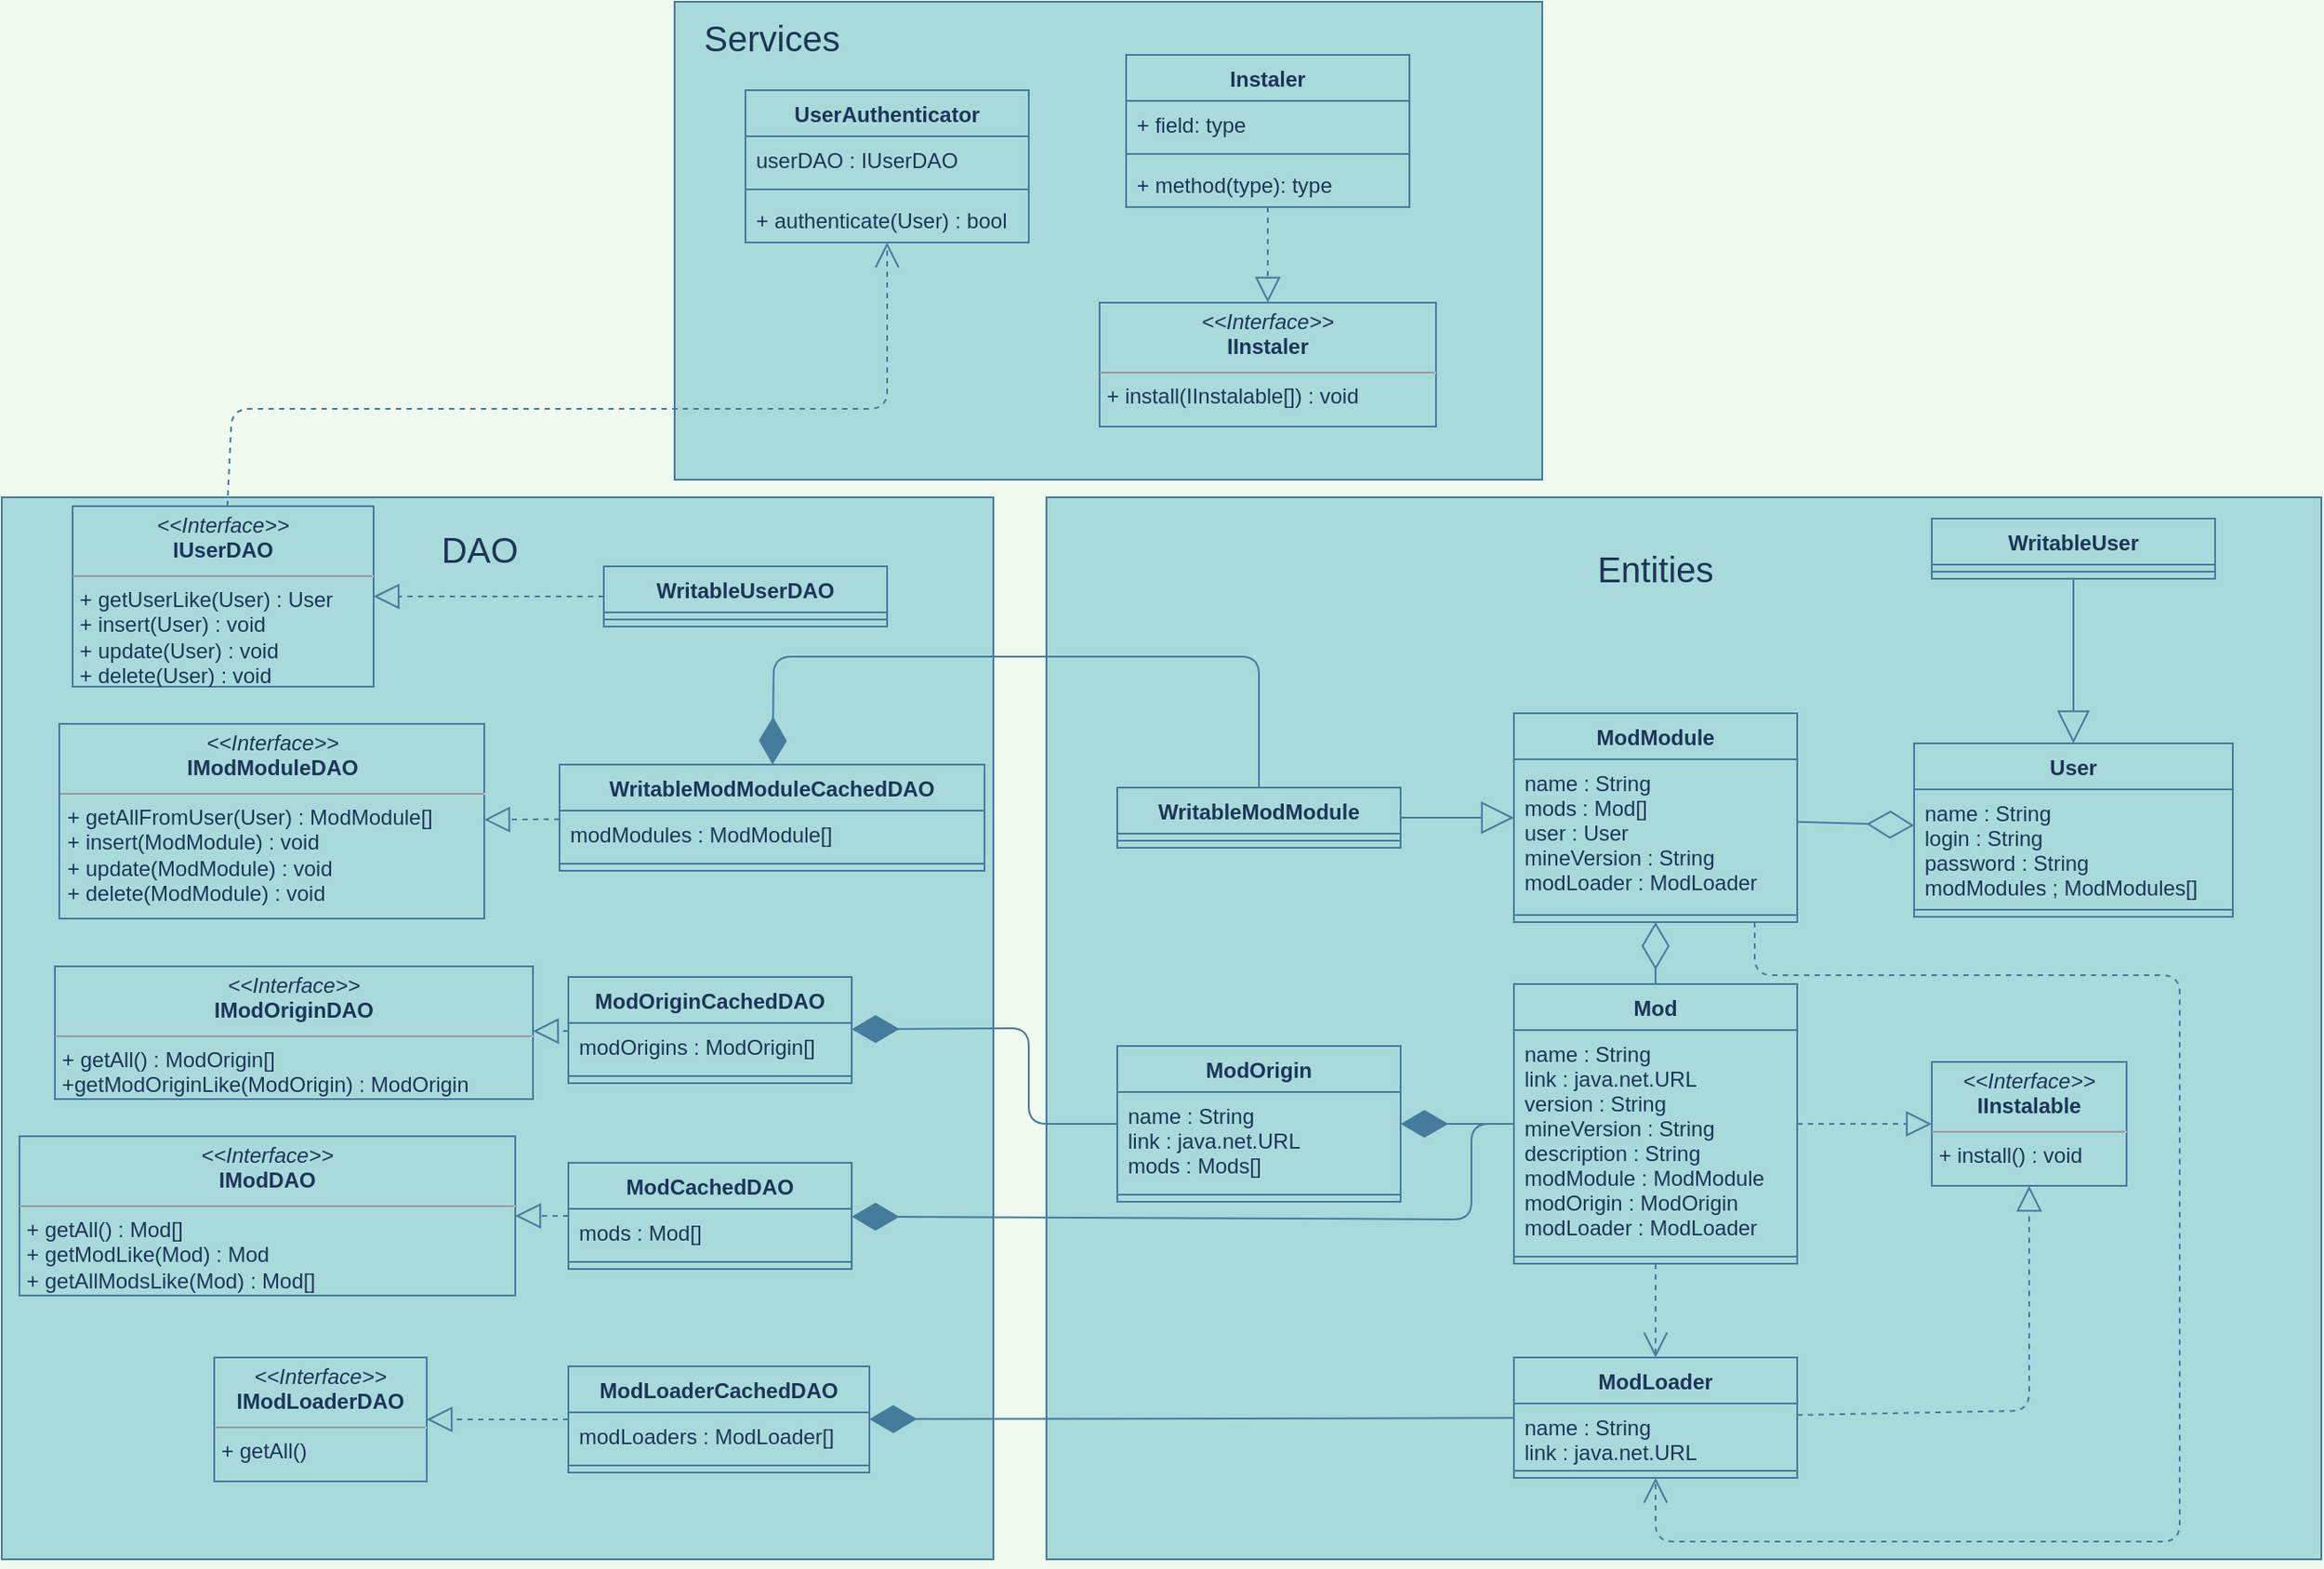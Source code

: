 <mxfile version="14.6.13" type="device"><diagram id="C5RBs43oDa-KdzZeNtuy" name="Page-1"><mxGraphModel dx="1220" dy="697" grid="1" gridSize="10" guides="1" tooltips="1" connect="1" arrows="1" fold="1" page="1" pageScale="1" pageWidth="1169" pageHeight="1654" background="#F1FAEE" math="0" shadow="0"><root><mxCell id="WIyWlLk6GJQsqaUBKTNV-0"/><mxCell id="WIyWlLk6GJQsqaUBKTNV-1" parent="WIyWlLk6GJQsqaUBKTNV-0"/><mxCell id="xDDm10RkWFlWATZiak6k-32" value="" style="rounded=0;whiteSpace=wrap;html=1;sketch=0;fontSize=20;fontColor=#1D3557;strokeColor=#457B9D;fillColor=#A8DADC;" parent="WIyWlLk6GJQsqaUBKTNV-1" vertex="1"><mxGeometry x="30" y="290" width="560" height="600" as="geometry"/></mxCell><mxCell id="xDDm10RkWFlWATZiak6k-29" value="" style="rounded=0;whiteSpace=wrap;html=1;sketch=0;fontColor=#1D3557;strokeColor=#457B9D;fillColor=#A8DADC;" parent="WIyWlLk6GJQsqaUBKTNV-1" vertex="1"><mxGeometry x="620" y="290" width="720" height="600" as="geometry"/></mxCell><mxCell id="xDDm10RkWFlWATZiak6k-27" value="" style="rounded=0;whiteSpace=wrap;html=1;sketch=0;fontColor=#1D3557;strokeColor=#457B9D;fillColor=#A8DADC;" parent="WIyWlLk6GJQsqaUBKTNV-1" vertex="1"><mxGeometry x="410" y="10" width="490" height="270" as="geometry"/></mxCell><mxCell id="Msy2JWlyMKsxeZaqXj0N-0" value="User" style="swimlane;fontStyle=1;align=center;verticalAlign=top;childLayout=stackLayout;horizontal=1;startSize=26;horizontalStack=0;resizeParent=1;resizeParentMax=0;resizeLast=0;collapsible=1;marginBottom=0;fillColor=#A8DADC;strokeColor=#457B9D;fontColor=#1D3557;" parent="WIyWlLk6GJQsqaUBKTNV-1" vertex="1"><mxGeometry x="1110" y="429" width="180" height="98" as="geometry"><mxRectangle x="374" y="390" width="80" height="26" as="alternateBounds"/></mxGeometry></mxCell><mxCell id="Msy2JWlyMKsxeZaqXj0N-1" value="name : String&#10;login : String&#10;password : String&#10;modModules ; ModModules[]" style="text;strokeColor=none;fillColor=none;align=left;verticalAlign=top;spacingLeft=4;spacingRight=4;overflow=hidden;rotatable=0;points=[[0,0.5],[1,0.5]];portConstraint=eastwest;fontColor=#1D3557;" parent="Msy2JWlyMKsxeZaqXj0N-0" vertex="1"><mxGeometry y="26" width="180" height="64" as="geometry"/></mxCell><mxCell id="Msy2JWlyMKsxeZaqXj0N-2" value="" style="line;strokeWidth=1;fillColor=none;align=left;verticalAlign=middle;spacingTop=-1;spacingLeft=3;spacingRight=3;rotatable=0;labelPosition=right;points=[];portConstraint=eastwest;strokeColor=#457B9D;fontColor=#1D3557;labelBackgroundColor=#F1FAEE;" parent="Msy2JWlyMKsxeZaqXj0N-0" vertex="1"><mxGeometry y="90" width="180" height="8" as="geometry"/></mxCell><mxCell id="Msy2JWlyMKsxeZaqXj0N-4" value="Mod" style="swimlane;fontStyle=1;align=center;verticalAlign=top;childLayout=stackLayout;horizontal=1;startSize=26;horizontalStack=0;resizeParent=1;resizeParentMax=0;resizeLast=0;collapsible=1;marginBottom=0;fillColor=#A8DADC;strokeColor=#457B9D;fontColor=#1D3557;" parent="WIyWlLk6GJQsqaUBKTNV-1" vertex="1"><mxGeometry x="884" y="565" width="160" height="158" as="geometry"/></mxCell><mxCell id="Msy2JWlyMKsxeZaqXj0N-5" value="name : String&#10;link : java.net.URL&#10;version : String&#10;mineVersion : String&#10;description : String&#10;modModule : ModModule&#10;modOrigin : ModOrigin&#10;modLoader : ModLoader" style="text;strokeColor=none;fillColor=none;align=left;verticalAlign=top;spacingLeft=4;spacingRight=4;overflow=hidden;rotatable=0;points=[[0,0.5],[1,0.5]];portConstraint=eastwest;fontColor=#1D3557;" parent="Msy2JWlyMKsxeZaqXj0N-4" vertex="1"><mxGeometry y="26" width="160" height="124" as="geometry"/></mxCell><mxCell id="Msy2JWlyMKsxeZaqXj0N-6" value="" style="line;strokeWidth=1;fillColor=none;align=left;verticalAlign=middle;spacingTop=-1;spacingLeft=3;spacingRight=3;rotatable=0;labelPosition=right;points=[];portConstraint=eastwest;strokeColor=#457B9D;fontColor=#1D3557;labelBackgroundColor=#F1FAEE;" parent="Msy2JWlyMKsxeZaqXj0N-4" vertex="1"><mxGeometry y="150" width="160" height="8" as="geometry"/></mxCell><mxCell id="Msy2JWlyMKsxeZaqXj0N-8" value="ModModule" style="swimlane;fontStyle=1;align=center;verticalAlign=top;childLayout=stackLayout;horizontal=1;startSize=26;horizontalStack=0;resizeParent=1;resizeParentMax=0;resizeLast=0;collapsible=1;marginBottom=0;fillColor=#A8DADC;strokeColor=#457B9D;fontColor=#1D3557;" parent="WIyWlLk6GJQsqaUBKTNV-1" vertex="1"><mxGeometry x="884" y="412" width="160" height="118" as="geometry"/></mxCell><mxCell id="Msy2JWlyMKsxeZaqXj0N-9" value="name : String&#10;mods : Mod[]&#10;user : User&#10;mineVersion : String&#10;modLoader : ModLoader" style="text;strokeColor=none;fillColor=none;align=left;verticalAlign=top;spacingLeft=4;spacingRight=4;overflow=hidden;rotatable=0;points=[[0,0.5],[1,0.5]];portConstraint=eastwest;fontColor=#1D3557;" parent="Msy2JWlyMKsxeZaqXj0N-8" vertex="1"><mxGeometry y="26" width="160" height="84" as="geometry"/></mxCell><mxCell id="Msy2JWlyMKsxeZaqXj0N-10" value="" style="line;strokeWidth=1;fillColor=none;align=left;verticalAlign=middle;spacingTop=-1;spacingLeft=3;spacingRight=3;rotatable=0;labelPosition=right;points=[];portConstraint=eastwest;strokeColor=#457B9D;fontColor=#1D3557;labelBackgroundColor=#F1FAEE;" parent="Msy2JWlyMKsxeZaqXj0N-8" vertex="1"><mxGeometry y="110" width="160" height="8" as="geometry"/></mxCell><mxCell id="Msy2JWlyMKsxeZaqXj0N-16" value="" style="endArrow=diamondThin;endFill=0;endSize=24;html=1;strokeColor=#457B9D;fontColor=#1D3557;labelBackgroundColor=#F1FAEE;" parent="WIyWlLk6GJQsqaUBKTNV-1" source="Msy2JWlyMKsxeZaqXj0N-4" target="Msy2JWlyMKsxeZaqXj0N-8" edge="1"><mxGeometry width="160" relative="1" as="geometry"><mxPoint x="950" y="635" as="sourcePoint"/><mxPoint x="1110" y="635" as="targetPoint"/></mxGeometry></mxCell><mxCell id="Msy2JWlyMKsxeZaqXj0N-17" value="WritableUserDAO" style="swimlane;fontStyle=1;align=center;verticalAlign=top;childLayout=stackLayout;horizontal=1;startSize=26;horizontalStack=0;resizeParent=1;resizeParentMax=0;resizeLast=0;collapsible=1;marginBottom=0;fillColor=#A8DADC;strokeColor=#457B9D;fontColor=#1D3557;" parent="WIyWlLk6GJQsqaUBKTNV-1" vertex="1"><mxGeometry x="370" y="329" width="160" height="34" as="geometry"/></mxCell><mxCell id="Msy2JWlyMKsxeZaqXj0N-19" value="" style="line;strokeWidth=1;fillColor=none;align=left;verticalAlign=middle;spacingTop=-1;spacingLeft=3;spacingRight=3;rotatable=0;labelPosition=right;points=[];portConstraint=eastwest;strokeColor=#457B9D;fontColor=#1D3557;labelBackgroundColor=#F1FAEE;" parent="Msy2JWlyMKsxeZaqXj0N-17" vertex="1"><mxGeometry y="26" width="160" height="8" as="geometry"/></mxCell><mxCell id="Msy2JWlyMKsxeZaqXj0N-21" value="ModCachedDAO" style="swimlane;fontStyle=1;align=center;verticalAlign=top;childLayout=stackLayout;horizontal=1;startSize=26;horizontalStack=0;resizeParent=1;resizeParentMax=0;resizeLast=0;collapsible=1;marginBottom=0;fillColor=#A8DADC;strokeColor=#457B9D;fontColor=#1D3557;" parent="WIyWlLk6GJQsqaUBKTNV-1" vertex="1"><mxGeometry x="350" y="666" width="160" height="60" as="geometry"/></mxCell><mxCell id="Msy2JWlyMKsxeZaqXj0N-22" value="mods : Mod[]" style="text;strokeColor=none;fillColor=none;align=left;verticalAlign=top;spacingLeft=4;spacingRight=4;overflow=hidden;rotatable=0;points=[[0,0.5],[1,0.5]];portConstraint=eastwest;fontColor=#1D3557;" parent="Msy2JWlyMKsxeZaqXj0N-21" vertex="1"><mxGeometry y="26" width="160" height="26" as="geometry"/></mxCell><mxCell id="Msy2JWlyMKsxeZaqXj0N-23" value="" style="line;strokeWidth=1;fillColor=none;align=left;verticalAlign=middle;spacingTop=-1;spacingLeft=3;spacingRight=3;rotatable=0;labelPosition=right;points=[];portConstraint=eastwest;strokeColor=#457B9D;fontColor=#1D3557;labelBackgroundColor=#F1FAEE;" parent="Msy2JWlyMKsxeZaqXj0N-21" vertex="1"><mxGeometry y="52" width="160" height="8" as="geometry"/></mxCell><mxCell id="Msy2JWlyMKsxeZaqXj0N-25" value="ModOriginCachedDAO" style="swimlane;fontStyle=1;align=center;verticalAlign=top;childLayout=stackLayout;horizontal=1;startSize=26;horizontalStack=0;resizeParent=1;resizeParentMax=0;resizeLast=0;collapsible=1;marginBottom=0;fillColor=#A8DADC;strokeColor=#457B9D;fontColor=#1D3557;" parent="WIyWlLk6GJQsqaUBKTNV-1" vertex="1"><mxGeometry x="350" y="561" width="160" height="60" as="geometry"/></mxCell><mxCell id="Msy2JWlyMKsxeZaqXj0N-26" value="modOrigins : ModOrigin[]" style="text;strokeColor=none;fillColor=none;align=left;verticalAlign=top;spacingLeft=4;spacingRight=4;overflow=hidden;rotatable=0;points=[[0,0.5],[1,0.5]];portConstraint=eastwest;fontColor=#1D3557;" parent="Msy2JWlyMKsxeZaqXj0N-25" vertex="1"><mxGeometry y="26" width="160" height="26" as="geometry"/></mxCell><mxCell id="Msy2JWlyMKsxeZaqXj0N-27" value="" style="line;strokeWidth=1;fillColor=none;align=left;verticalAlign=middle;spacingTop=-1;spacingLeft=3;spacingRight=3;rotatable=0;labelPosition=right;points=[];portConstraint=eastwest;strokeColor=#457B9D;fontColor=#1D3557;labelBackgroundColor=#F1FAEE;" parent="Msy2JWlyMKsxeZaqXj0N-25" vertex="1"><mxGeometry y="52" width="160" height="8" as="geometry"/></mxCell><mxCell id="Msy2JWlyMKsxeZaqXj0N-29" value="WritableModModuleCachedDAO" style="swimlane;fontStyle=1;align=center;verticalAlign=top;childLayout=stackLayout;horizontal=1;startSize=26;horizontalStack=0;resizeParent=1;resizeParentMax=0;resizeLast=0;collapsible=1;marginBottom=0;fillColor=#A8DADC;strokeColor=#457B9D;fontColor=#1D3557;" parent="WIyWlLk6GJQsqaUBKTNV-1" vertex="1"><mxGeometry x="345" y="441" width="240" height="60" as="geometry"/></mxCell><mxCell id="Msy2JWlyMKsxeZaqXj0N-30" value="modModules : ModModule[]" style="text;strokeColor=none;fillColor=none;align=left;verticalAlign=top;spacingLeft=4;spacingRight=4;overflow=hidden;rotatable=0;points=[[0,0.5],[1,0.5]];portConstraint=eastwest;fontColor=#1D3557;" parent="Msy2JWlyMKsxeZaqXj0N-29" vertex="1"><mxGeometry y="26" width="240" height="26" as="geometry"/></mxCell><mxCell id="Msy2JWlyMKsxeZaqXj0N-31" value="" style="line;strokeWidth=1;fillColor=none;align=left;verticalAlign=middle;spacingTop=-1;spacingLeft=3;spacingRight=3;rotatable=0;labelPosition=right;points=[];portConstraint=eastwest;strokeColor=#457B9D;fontColor=#1D3557;labelBackgroundColor=#F1FAEE;" parent="Msy2JWlyMKsxeZaqXj0N-29" vertex="1"><mxGeometry y="52" width="240" height="8" as="geometry"/></mxCell><mxCell id="Msy2JWlyMKsxeZaqXj0N-63" value="&lt;p style=&quot;margin: 0px ; margin-top: 4px ; text-align: center&quot;&gt;&lt;i&gt;&amp;lt;&amp;lt;Interface&amp;gt;&amp;gt;&lt;/i&gt;&lt;br&gt;&lt;b&gt;IModDAO&lt;/b&gt;&lt;/p&gt;&lt;hr size=&quot;1&quot;&gt;&lt;p style=&quot;margin: 0px ; margin-left: 4px&quot;&gt;&lt;/p&gt;&lt;p style=&quot;margin: 0px ; margin-left: 4px&quot;&gt;+ getAll() : Mod[]&lt;/p&gt;&lt;p style=&quot;margin: 0px ; margin-left: 4px&quot;&gt;+ getModLike(Mod) : Mod&lt;/p&gt;&lt;p style=&quot;margin: 0px ; margin-left: 4px&quot;&gt;+ getAllModsLike(Mod) : Mod[]&lt;/p&gt;" style="verticalAlign=top;align=left;overflow=fill;fontSize=12;fontFamily=Helvetica;html=1;fillColor=#A8DADC;strokeColor=#457B9D;fontColor=#1D3557;" parent="WIyWlLk6GJQsqaUBKTNV-1" vertex="1"><mxGeometry x="40" y="651" width="280" height="90" as="geometry"/></mxCell><mxCell id="Msy2JWlyMKsxeZaqXj0N-65" value="&lt;p style=&quot;margin: 0px ; margin-top: 4px ; text-align: center&quot;&gt;&lt;i&gt;&amp;lt;&amp;lt;Interface&amp;gt;&amp;gt;&lt;/i&gt;&lt;br&gt;&lt;b&gt;IModOriginDAO&lt;/b&gt;&lt;/p&gt;&lt;hr size=&quot;1&quot;&gt;&lt;p style=&quot;margin: 0px ; margin-left: 4px&quot;&gt;+ getAll() : ModOrigin[]&lt;/p&gt;&lt;p style=&quot;margin: 0px ; margin-left: 4px&quot;&gt;+getModOriginLike(ModOrigin) : ModOrigin&lt;/p&gt;" style="verticalAlign=top;align=left;overflow=fill;fontSize=12;fontFamily=Helvetica;html=1;fillColor=#A8DADC;strokeColor=#457B9D;fontColor=#1D3557;" parent="WIyWlLk6GJQsqaUBKTNV-1" vertex="1"><mxGeometry x="60" y="555" width="270" height="75" as="geometry"/></mxCell><mxCell id="Msy2JWlyMKsxeZaqXj0N-66" value="&lt;p style=&quot;margin: 0px ; margin-top: 4px ; text-align: center&quot;&gt;&lt;i&gt;&amp;lt;&amp;lt;Interface&amp;gt;&amp;gt;&lt;/i&gt;&lt;br&gt;&lt;b&gt;IUserDAO&lt;/b&gt;&lt;/p&gt;&lt;hr size=&quot;1&quot;&gt;&lt;p style=&quot;margin: 0px ; margin-left: 4px&quot;&gt;&lt;span&gt;+ getUserLike(User) : User&lt;/span&gt;&lt;br&gt;&lt;/p&gt;&lt;p style=&quot;margin: 0px ; margin-left: 4px&quot;&gt;+ insert(User) : void&lt;span&gt;&lt;br&gt;&lt;/span&gt;&lt;/p&gt;&lt;p style=&quot;margin: 0px ; margin-left: 4px&quot;&gt;+ update(User) : void&lt;/p&gt;&lt;p style=&quot;margin: 0px ; margin-left: 4px&quot;&gt;+ delete(User) : void&lt;/p&gt;" style="verticalAlign=top;align=left;overflow=fill;fontSize=12;fontFamily=Helvetica;html=1;fillColor=#A8DADC;strokeColor=#457B9D;fontColor=#1D3557;" parent="WIyWlLk6GJQsqaUBKTNV-1" vertex="1"><mxGeometry x="70" y="295" width="170" height="102" as="geometry"/></mxCell><mxCell id="Msy2JWlyMKsxeZaqXj0N-80" value="&lt;p style=&quot;margin: 0px ; margin-top: 4px ; text-align: center&quot;&gt;&lt;i&gt;&amp;lt;&amp;lt;Interface&amp;gt;&amp;gt;&lt;/i&gt;&lt;br&gt;&lt;b&gt;IModModuleDAO&lt;/b&gt;&lt;/p&gt;&lt;hr size=&quot;1&quot;&gt;&lt;p style=&quot;margin: 0px ; margin-left: 4px&quot;&gt;&lt;span&gt;+ getAllFromUser(User) : ModModule[]&lt;/span&gt;&lt;/p&gt;&lt;p style=&quot;margin: 0px ; margin-left: 4px&quot;&gt;&lt;span&gt;+ insert(ModModule) : void&lt;/span&gt;&lt;br&gt;&lt;/p&gt;&lt;p style=&quot;margin: 0px ; margin-left: 4px&quot;&gt;+ update(ModModule) : void&lt;/p&gt;&lt;p style=&quot;margin: 0px ; margin-left: 4px&quot;&gt;+ delete(ModModule) : void&lt;/p&gt;" style="verticalAlign=top;align=left;overflow=fill;fontSize=12;fontFamily=Helvetica;html=1;fillColor=#A8DADC;strokeColor=#457B9D;fontColor=#1D3557;" parent="WIyWlLk6GJQsqaUBKTNV-1" vertex="1"><mxGeometry x="62.5" y="418" width="240" height="110" as="geometry"/></mxCell><mxCell id="Msy2JWlyMKsxeZaqXj0N-82" value="ModLoader" style="swimlane;fontStyle=1;align=center;verticalAlign=top;childLayout=stackLayout;horizontal=1;startSize=26;horizontalStack=0;resizeParent=1;resizeParentMax=0;resizeLast=0;collapsible=1;marginBottom=0;fillColor=#A8DADC;strokeColor=#457B9D;fontColor=#1D3557;" parent="WIyWlLk6GJQsqaUBKTNV-1" vertex="1"><mxGeometry x="884" y="776" width="160" height="68" as="geometry"/></mxCell><mxCell id="Msy2JWlyMKsxeZaqXj0N-83" value="name : String&#10;link : java.net.URL" style="text;strokeColor=none;fillColor=none;align=left;verticalAlign=top;spacingLeft=4;spacingRight=4;overflow=hidden;rotatable=0;points=[[0,0.5],[1,0.5]];portConstraint=eastwest;fontColor=#1D3557;" parent="Msy2JWlyMKsxeZaqXj0N-82" vertex="1"><mxGeometry y="26" width="160" height="34" as="geometry"/></mxCell><mxCell id="Msy2JWlyMKsxeZaqXj0N-84" value="" style="line;strokeWidth=1;fillColor=none;align=left;verticalAlign=middle;spacingTop=-1;spacingLeft=3;spacingRight=3;rotatable=0;labelPosition=right;points=[];portConstraint=eastwest;strokeColor=#457B9D;fontColor=#1D3557;labelBackgroundColor=#F1FAEE;" parent="Msy2JWlyMKsxeZaqXj0N-82" vertex="1"><mxGeometry y="60" width="160" height="8" as="geometry"/></mxCell><mxCell id="IGjnAmBnVTjMdXnASX4g-4" value="" style="endArrow=block;dashed=1;endFill=0;endSize=12;html=1;fontColor=#1D3557;strokeColor=#457B9D;fillColor=#A8DADC;labelBackgroundColor=#F1FAEE;" parent="WIyWlLk6GJQsqaUBKTNV-1" source="Msy2JWlyMKsxeZaqXj0N-4" target="IGjnAmBnVTjMdXnASX4g-12" edge="1"><mxGeometry width="160" relative="1" as="geometry"><mxPoint x="1100" y="634.407" as="sourcePoint"/><mxPoint x="1100" y="563" as="targetPoint"/><Array as="points"/></mxGeometry></mxCell><mxCell id="IGjnAmBnVTjMdXnASX4g-5" value="" style="endArrow=block;dashed=1;endFill=0;endSize=12;html=1;fontColor=#1D3557;strokeColor=#457B9D;fillColor=#A8DADC;labelBackgroundColor=#F1FAEE;" parent="WIyWlLk6GJQsqaUBKTNV-1" source="Msy2JWlyMKsxeZaqXj0N-82" target="IGjnAmBnVTjMdXnASX4g-12" edge="1"><mxGeometry width="160" relative="1" as="geometry"><mxPoint x="1260" y="635" as="sourcePoint"/><mxPoint x="1080" y="733" as="targetPoint"/><Array as="points"><mxPoint x="1175" y="806"/></Array></mxGeometry></mxCell><mxCell id="IGjnAmBnVTjMdXnASX4g-7" value="" style="endArrow=open;endSize=12;dashed=1;html=1;fontColor=#1D3557;strokeColor=#457B9D;fillColor=#A8DADC;labelBackgroundColor=#F1FAEE;" parent="WIyWlLk6GJQsqaUBKTNV-1" source="Msy2JWlyMKsxeZaqXj0N-4" target="Msy2JWlyMKsxeZaqXj0N-82" edge="1"><mxGeometry width="160" relative="1" as="geometry"><mxPoint x="970" y="633" as="sourcePoint"/><mxPoint x="1130" y="633" as="targetPoint"/><Array as="points"><mxPoint x="964" y="743"/></Array></mxGeometry></mxCell><mxCell id="IGjnAmBnVTjMdXnASX4g-12" value="&lt;p style=&quot;margin: 0px ; margin-top: 4px ; text-align: center&quot;&gt;&lt;i&gt;&amp;lt;&amp;lt;Interface&amp;gt;&amp;gt;&lt;/i&gt;&lt;br&gt;&lt;b&gt;IInstalable&lt;/b&gt;&lt;/p&gt;&lt;hr size=&quot;1&quot;&gt;&lt;p style=&quot;margin: 0px ; margin-left: 4px&quot;&gt;&lt;/p&gt;&lt;p style=&quot;margin: 0px ; margin-left: 4px&quot;&gt;+ install() : void&lt;/p&gt;" style="verticalAlign=top;align=left;overflow=fill;fontSize=12;fontFamily=Helvetica;html=1;fillColor=#A8DADC;strokeColor=#457B9D;fontColor=#1D3557;" parent="WIyWlLk6GJQsqaUBKTNV-1" vertex="1"><mxGeometry x="1120" y="609" width="110" height="70" as="geometry"/></mxCell><mxCell id="IGjnAmBnVTjMdXnASX4g-13" value="WritableModModule" style="swimlane;fontStyle=1;align=center;verticalAlign=top;childLayout=stackLayout;horizontal=1;startSize=26;horizontalStack=0;resizeParent=1;resizeParentMax=0;resizeLast=0;collapsible=1;marginBottom=0;rounded=0;sketch=0;fontColor=#1D3557;strokeColor=#457B9D;fillColor=#A8DADC;" parent="WIyWlLk6GJQsqaUBKTNV-1" vertex="1"><mxGeometry x="660" y="454" width="160" height="34" as="geometry"/></mxCell><mxCell id="IGjnAmBnVTjMdXnASX4g-15" value="" style="line;strokeWidth=1;fillColor=none;align=left;verticalAlign=middle;spacingTop=-1;spacingLeft=3;spacingRight=3;rotatable=0;labelPosition=right;points=[];portConstraint=eastwest;strokeColor=#457B9D;fontColor=#1D3557;labelBackgroundColor=#F1FAEE;" parent="IGjnAmBnVTjMdXnASX4g-13" vertex="1"><mxGeometry y="26" width="160" height="8" as="geometry"/></mxCell><mxCell id="IGjnAmBnVTjMdXnASX4g-21" value="ModLoaderCachedDAO" style="swimlane;fontStyle=1;align=center;verticalAlign=top;childLayout=stackLayout;horizontal=1;startSize=26;horizontalStack=0;resizeParent=1;resizeParentMax=0;resizeLast=0;collapsible=1;marginBottom=0;rounded=0;sketch=0;fontColor=#1D3557;strokeColor=#457B9D;fillColor=#A8DADC;" parent="WIyWlLk6GJQsqaUBKTNV-1" vertex="1"><mxGeometry x="350" y="781" width="170" height="60" as="geometry"/></mxCell><mxCell id="IGjnAmBnVTjMdXnASX4g-22" value="modLoaders : ModLoader[]" style="text;strokeColor=none;fillColor=none;align=left;verticalAlign=top;spacingLeft=4;spacingRight=4;overflow=hidden;rotatable=0;points=[[0,0.5],[1,0.5]];portConstraint=eastwest;fontColor=#1D3557;" parent="IGjnAmBnVTjMdXnASX4g-21" vertex="1"><mxGeometry y="26" width="170" height="26" as="geometry"/></mxCell><mxCell id="IGjnAmBnVTjMdXnASX4g-23" value="" style="line;strokeWidth=1;fillColor=none;align=left;verticalAlign=middle;spacingTop=-1;spacingLeft=3;spacingRight=3;rotatable=0;labelPosition=right;points=[];portConstraint=eastwest;strokeColor=#457B9D;fontColor=#1D3557;labelBackgroundColor=#F1FAEE;" parent="IGjnAmBnVTjMdXnASX4g-21" vertex="1"><mxGeometry y="52" width="170" height="8" as="geometry"/></mxCell><mxCell id="IGjnAmBnVTjMdXnASX4g-26" value="&lt;p style=&quot;margin: 0px ; margin-top: 4px ; text-align: center&quot;&gt;&lt;i&gt;&amp;lt;&amp;lt;Interface&amp;gt;&amp;gt;&lt;/i&gt;&lt;br&gt;&lt;b&gt;IModLoaderDAO&lt;/b&gt;&lt;/p&gt;&lt;hr size=&quot;1&quot;&gt;&lt;p style=&quot;margin: 0px ; margin-left: 4px&quot;&gt;&lt;/p&gt;&lt;p style=&quot;margin: 0px ; margin-left: 4px&quot;&gt;+ getAll()&lt;/p&gt;&lt;p style=&quot;margin: 0px ; margin-left: 4px&quot;&gt;&lt;br&gt;&lt;/p&gt;" style="verticalAlign=top;align=left;overflow=fill;fontSize=12;fontFamily=Helvetica;html=1;rounded=0;sketch=0;fontColor=#1D3557;strokeColor=#457B9D;fillColor=#A8DADC;" parent="WIyWlLk6GJQsqaUBKTNV-1" vertex="1"><mxGeometry x="150" y="776" width="120" height="70" as="geometry"/></mxCell><mxCell id="IGjnAmBnVTjMdXnASX4g-27" value="" style="endArrow=block;dashed=1;endFill=0;endSize=12;html=1;fontColor=#1D3557;strokeColor=#457B9D;fillColor=#A8DADC;labelBackgroundColor=#F1FAEE;" parent="WIyWlLk6GJQsqaUBKTNV-1" source="Msy2JWlyMKsxeZaqXj0N-17" target="Msy2JWlyMKsxeZaqXj0N-66" edge="1"><mxGeometry width="160" relative="1" as="geometry"><mxPoint x="530" y="619" as="sourcePoint"/><mxPoint x="690" y="619" as="targetPoint"/></mxGeometry></mxCell><mxCell id="IGjnAmBnVTjMdXnASX4g-28" value="" style="endArrow=block;dashed=1;endFill=0;endSize=12;html=1;fontColor=#1D3557;strokeColor=#457B9D;fillColor=#A8DADC;labelBackgroundColor=#F1FAEE;" parent="WIyWlLk6GJQsqaUBKTNV-1" source="Msy2JWlyMKsxeZaqXj0N-21" target="Msy2JWlyMKsxeZaqXj0N-63" edge="1"><mxGeometry width="160" relative="1" as="geometry"><mxPoint x="530" y="850" as="sourcePoint"/><mxPoint x="690" y="850" as="targetPoint"/></mxGeometry></mxCell><mxCell id="IGjnAmBnVTjMdXnASX4g-29" value="" style="endArrow=block;dashed=1;endFill=0;endSize=12;html=1;fontColor=#1D3557;strokeColor=#457B9D;fillColor=#A8DADC;labelBackgroundColor=#F1FAEE;" parent="WIyWlLk6GJQsqaUBKTNV-1" source="Msy2JWlyMKsxeZaqXj0N-25" target="Msy2JWlyMKsxeZaqXj0N-65" edge="1"><mxGeometry width="160" relative="1" as="geometry"><mxPoint x="530" y="619" as="sourcePoint"/><mxPoint x="690" y="619" as="targetPoint"/></mxGeometry></mxCell><mxCell id="IGjnAmBnVTjMdXnASX4g-30" value="" style="endArrow=block;dashed=1;endFill=0;endSize=12;html=1;fontColor=#1D3557;strokeColor=#457B9D;fillColor=#A8DADC;labelBackgroundColor=#F1FAEE;" parent="WIyWlLk6GJQsqaUBKTNV-1" source="Msy2JWlyMKsxeZaqXj0N-29" target="Msy2JWlyMKsxeZaqXj0N-80" edge="1"><mxGeometry width="160" relative="1" as="geometry"><mxPoint x="-10" y="505" as="sourcePoint"/><mxPoint x="410" y="410" as="targetPoint"/><Array as="points"/></mxGeometry></mxCell><mxCell id="IGjnAmBnVTjMdXnASX4g-31" value="" style="endArrow=block;dashed=1;endFill=0;endSize=12;html=1;fontColor=#1D3557;strokeColor=#457B9D;fillColor=#A8DADC;labelBackgroundColor=#F1FAEE;" parent="WIyWlLk6GJQsqaUBKTNV-1" source="IGjnAmBnVTjMdXnASX4g-21" target="IGjnAmBnVTjMdXnASX4g-26" edge="1"><mxGeometry width="160" relative="1" as="geometry"><mxPoint x="530" y="619" as="sourcePoint"/><mxPoint x="520" y="809" as="targetPoint"/></mxGeometry></mxCell><mxCell id="IGjnAmBnVTjMdXnASX4g-33" value="" style="endArrow=diamondThin;endFill=0;endSize=24;html=1;fontColor=#1D3557;strokeColor=#457B9D;fillColor=#A8DADC;labelBackgroundColor=#F1FAEE;" parent="WIyWlLk6GJQsqaUBKTNV-1" source="Msy2JWlyMKsxeZaqXj0N-8" target="Msy2JWlyMKsxeZaqXj0N-0" edge="1"><mxGeometry width="160" relative="1" as="geometry"><mxPoint x="970" y="593" as="sourcePoint"/><mxPoint x="1130" y="593" as="targetPoint"/></mxGeometry></mxCell><mxCell id="IGjnAmBnVTjMdXnASX4g-34" value="" style="endArrow=block;endSize=16;endFill=0;html=1;fontColor=#1D3557;strokeColor=#457B9D;fillColor=#A8DADC;labelBackgroundColor=#F1FAEE;" parent="WIyWlLk6GJQsqaUBKTNV-1" source="IGjnAmBnVTjMdXnASX4g-13" target="Msy2JWlyMKsxeZaqXj0N-8" edge="1"><mxGeometry x="-0.537" y="-133" width="160" relative="1" as="geometry"><mxPoint x="970" y="593" as="sourcePoint"/><mxPoint x="1130" y="593" as="targetPoint"/><mxPoint as="offset"/></mxGeometry></mxCell><mxCell id="IGjnAmBnVTjMdXnASX4g-35" value="UserAuthenticator" style="swimlane;fontStyle=1;align=center;verticalAlign=top;childLayout=stackLayout;horizontal=1;startSize=26;horizontalStack=0;resizeParent=1;resizeParentMax=0;resizeLast=0;collapsible=1;marginBottom=0;rounded=0;sketch=0;fontColor=#1D3557;strokeColor=#457B9D;fillColor=#A8DADC;" parent="WIyWlLk6GJQsqaUBKTNV-1" vertex="1"><mxGeometry x="450" y="60" width="160" height="86" as="geometry"/></mxCell><mxCell id="IGjnAmBnVTjMdXnASX4g-36" value="userDAO : IUserDAO" style="text;strokeColor=none;fillColor=none;align=left;verticalAlign=top;spacingLeft=4;spacingRight=4;overflow=hidden;rotatable=0;points=[[0,0.5],[1,0.5]];portConstraint=eastwest;fontColor=#1D3557;" parent="IGjnAmBnVTjMdXnASX4g-35" vertex="1"><mxGeometry y="26" width="160" height="26" as="geometry"/></mxCell><mxCell id="IGjnAmBnVTjMdXnASX4g-37" value="" style="line;strokeWidth=1;fillColor=none;align=left;verticalAlign=middle;spacingTop=-1;spacingLeft=3;spacingRight=3;rotatable=0;labelPosition=right;points=[];portConstraint=eastwest;strokeColor=#457B9D;fontColor=#1D3557;labelBackgroundColor=#F1FAEE;" parent="IGjnAmBnVTjMdXnASX4g-35" vertex="1"><mxGeometry y="52" width="160" height="8" as="geometry"/></mxCell><mxCell id="IGjnAmBnVTjMdXnASX4g-38" value="+ authenticate(User) : bool" style="text;strokeColor=none;fillColor=none;align=left;verticalAlign=top;spacingLeft=4;spacingRight=4;overflow=hidden;rotatable=0;points=[[0,0.5],[1,0.5]];portConstraint=eastwest;fontColor=#1D3557;" parent="IGjnAmBnVTjMdXnASX4g-35" vertex="1"><mxGeometry y="60" width="160" height="26" as="geometry"/></mxCell><mxCell id="IGjnAmBnVTjMdXnASX4g-44" value="&lt;p style=&quot;margin: 0px ; margin-top: 4px ; text-align: center&quot;&gt;&lt;i&gt;&amp;lt;&amp;lt;Interface&amp;gt;&amp;gt;&lt;/i&gt;&lt;br&gt;&lt;b&gt;IInstaler&lt;/b&gt;&lt;/p&gt;&lt;hr size=&quot;1&quot;&gt;&lt;p style=&quot;margin: 0px ; margin-left: 4px&quot;&gt;&lt;/p&gt;&lt;p style=&quot;margin: 0px ; margin-left: 4px&quot;&gt;+ install(IInstalable[]) : void&lt;/p&gt;" style="verticalAlign=top;align=left;overflow=fill;fontSize=12;fontFamily=Helvetica;html=1;rounded=0;sketch=0;fontColor=#1D3557;strokeColor=#457B9D;fillColor=#A8DADC;" parent="WIyWlLk6GJQsqaUBKTNV-1" vertex="1"><mxGeometry x="650" y="180" width="190" height="70" as="geometry"/></mxCell><mxCell id="IGjnAmBnVTjMdXnASX4g-45" value="Instaler" style="swimlane;fontStyle=1;align=center;verticalAlign=top;childLayout=stackLayout;horizontal=1;startSize=26;horizontalStack=0;resizeParent=1;resizeParentMax=0;resizeLast=0;collapsible=1;marginBottom=0;rounded=0;sketch=0;fontColor=#1D3557;strokeColor=#457B9D;fillColor=#A8DADC;" parent="WIyWlLk6GJQsqaUBKTNV-1" vertex="1"><mxGeometry x="665" y="40" width="160" height="86" as="geometry"/></mxCell><mxCell id="IGjnAmBnVTjMdXnASX4g-46" value="+ field: type" style="text;strokeColor=none;fillColor=none;align=left;verticalAlign=top;spacingLeft=4;spacingRight=4;overflow=hidden;rotatable=0;points=[[0,0.5],[1,0.5]];portConstraint=eastwest;fontColor=#1D3557;" parent="IGjnAmBnVTjMdXnASX4g-45" vertex="1"><mxGeometry y="26" width="160" height="26" as="geometry"/></mxCell><mxCell id="IGjnAmBnVTjMdXnASX4g-47" value="" style="line;strokeWidth=1;fillColor=none;align=left;verticalAlign=middle;spacingTop=-1;spacingLeft=3;spacingRight=3;rotatable=0;labelPosition=right;points=[];portConstraint=eastwest;strokeColor=#457B9D;fontColor=#1D3557;labelBackgroundColor=#F1FAEE;" parent="IGjnAmBnVTjMdXnASX4g-45" vertex="1"><mxGeometry y="52" width="160" height="8" as="geometry"/></mxCell><mxCell id="IGjnAmBnVTjMdXnASX4g-48" value="+ method(type): type" style="text;strokeColor=none;fillColor=none;align=left;verticalAlign=top;spacingLeft=4;spacingRight=4;overflow=hidden;rotatable=0;points=[[0,0.5],[1,0.5]];portConstraint=eastwest;fontColor=#1D3557;" parent="IGjnAmBnVTjMdXnASX4g-45" vertex="1"><mxGeometry y="60" width="160" height="26" as="geometry"/></mxCell><mxCell id="IGjnAmBnVTjMdXnASX4g-49" value="" style="endArrow=block;dashed=1;endFill=0;endSize=12;html=1;fontColor=#1D3557;strokeColor=#457B9D;fillColor=#A8DADC;labelBackgroundColor=#F1FAEE;" parent="WIyWlLk6GJQsqaUBKTNV-1" source="IGjnAmBnVTjMdXnASX4g-45" target="IGjnAmBnVTjMdXnASX4g-44" edge="1"><mxGeometry width="160" relative="1" as="geometry"><mxPoint x="320" y="504" as="sourcePoint"/><mxPoint x="480" y="504" as="targetPoint"/></mxGeometry></mxCell><mxCell id="IGjnAmBnVTjMdXnASX4g-50" value="" style="endArrow=open;endSize=12;dashed=1;html=1;fontColor=#1D3557;strokeColor=#457B9D;fillColor=#A8DADC;labelBackgroundColor=#F1FAEE;" parent="WIyWlLk6GJQsqaUBKTNV-1" source="Msy2JWlyMKsxeZaqXj0N-66" target="IGjnAmBnVTjMdXnASX4g-35" edge="1"><mxGeometry x="-0.019" y="60" width="160" relative="1" as="geometry"><mxPoint x="720" y="170" as="sourcePoint"/><mxPoint x="880" y="170" as="targetPoint"/><Array as="points"><mxPoint x="160" y="240"/><mxPoint x="530" y="240"/></Array><mxPoint as="offset"/></mxGeometry></mxCell><mxCell id="IGjnAmBnVTjMdXnASX4g-51" value="" style="endArrow=diamondThin;endFill=1;endSize=24;html=1;fontColor=#1D3557;strokeColor=#457B9D;fillColor=#A8DADC;labelBackgroundColor=#F1FAEE;" parent="WIyWlLk6GJQsqaUBKTNV-1" source="Msy2JWlyMKsxeZaqXj0N-4" target="IGjnAmBnVTjMdXnASX4g-72" edge="1"><mxGeometry width="160" relative="1" as="geometry"><mxPoint x="650" y="733" as="sourcePoint"/><mxPoint x="800" y="620.115" as="targetPoint"/></mxGeometry></mxCell><mxCell id="IGjnAmBnVTjMdXnASX4g-72" value="ModOrigin" style="swimlane;fontStyle=1;align=center;verticalAlign=top;childLayout=stackLayout;horizontal=1;startSize=26;horizontalStack=0;resizeParent=1;resizeParentMax=0;resizeLast=0;collapsible=1;marginBottom=0;rounded=0;sketch=0;fontColor=#1D3557;strokeColor=#457B9D;fillColor=#A8DADC;" parent="WIyWlLk6GJQsqaUBKTNV-1" vertex="1"><mxGeometry x="660" y="600" width="160" height="88" as="geometry"/></mxCell><mxCell id="IGjnAmBnVTjMdXnASX4g-73" value="name : String&#10;link : java.net.URL&#10;mods : Mods[]" style="text;strokeColor=none;fillColor=none;align=left;verticalAlign=top;spacingLeft=4;spacingRight=4;overflow=hidden;rotatable=0;points=[[0,0.5],[1,0.5]];portConstraint=eastwest;fontColor=#1D3557;" parent="IGjnAmBnVTjMdXnASX4g-72" vertex="1"><mxGeometry y="26" width="160" height="54" as="geometry"/></mxCell><mxCell id="IGjnAmBnVTjMdXnASX4g-74" value="" style="line;strokeWidth=1;fillColor=none;align=left;verticalAlign=middle;spacingTop=-1;spacingLeft=3;spacingRight=3;rotatable=0;labelPosition=right;points=[];portConstraint=eastwest;strokeColor=#457B9D;fontColor=#1D3557;labelBackgroundColor=#F1FAEE;" parent="IGjnAmBnVTjMdXnASX4g-72" vertex="1"><mxGeometry y="80" width="160" height="8" as="geometry"/></mxCell><mxCell id="xDDm10RkWFlWATZiak6k-4" value="WritableUser" style="swimlane;fontStyle=1;align=center;verticalAlign=top;childLayout=stackLayout;horizontal=1;startSize=26;horizontalStack=0;resizeParent=1;resizeParentMax=0;resizeLast=0;collapsible=1;marginBottom=0;fillColor=#A8DADC;strokeColor=#457B9D;fontColor=#1D3557;" parent="WIyWlLk6GJQsqaUBKTNV-1" vertex="1"><mxGeometry x="1120" y="302" width="160" height="34" as="geometry"/></mxCell><mxCell id="xDDm10RkWFlWATZiak6k-6" value="" style="line;strokeWidth=1;fillColor=none;align=left;verticalAlign=middle;spacingTop=-1;spacingLeft=3;spacingRight=3;rotatable=0;labelPosition=right;points=[];portConstraint=eastwest;strokeColor=#457B9D;fontColor=#1D3557;labelBackgroundColor=#F1FAEE;" parent="xDDm10RkWFlWATZiak6k-4" vertex="1"><mxGeometry y="26" width="160" height="8" as="geometry"/></mxCell><mxCell id="xDDm10RkWFlWATZiak6k-9" value="" style="endArrow=block;endSize=16;endFill=0;html=1;fontColor=#1D3557;strokeColor=#457B9D;fillColor=#A8DADC;labelBackgroundColor=#F1FAEE;" parent="WIyWlLk6GJQsqaUBKTNV-1" source="xDDm10RkWFlWATZiak6k-4" target="Msy2JWlyMKsxeZaqXj0N-0" edge="1"><mxGeometry width="160" relative="1" as="geometry"><mxPoint x="640" y="543" as="sourcePoint"/><mxPoint x="800" y="543" as="targetPoint"/></mxGeometry></mxCell><mxCell id="xDDm10RkWFlWATZiak6k-28" value="Services" style="text;html=1;strokeColor=none;fillColor=none;align=center;verticalAlign=middle;whiteSpace=wrap;rounded=0;sketch=0;fontColor=#1D3557;fontSize=20;" parent="WIyWlLk6GJQsqaUBKTNV-1" vertex="1"><mxGeometry x="445" y="20" width="40" height="20" as="geometry"/></mxCell><mxCell id="xDDm10RkWFlWATZiak6k-30" value="Entities" style="text;html=1;strokeColor=none;fillColor=none;align=center;verticalAlign=middle;whiteSpace=wrap;rounded=0;sketch=0;fontColor=#1D3557;fontSize=20;" parent="WIyWlLk6GJQsqaUBKTNV-1" vertex="1"><mxGeometry x="944" y="320" width="40" height="20" as="geometry"/></mxCell><mxCell id="xDDm10RkWFlWATZiak6k-33" value="DAO" style="text;html=1;strokeColor=none;fillColor=none;align=center;verticalAlign=middle;whiteSpace=wrap;rounded=0;sketch=0;fontSize=20;fontColor=#1D3557;" parent="WIyWlLk6GJQsqaUBKTNV-1" vertex="1"><mxGeometry x="280" y="309" width="40" height="20" as="geometry"/></mxCell><mxCell id="xDDm10RkWFlWATZiak6k-34" value="" style="endArrow=diamondThin;endFill=1;endSize=24;html=1;fontSize=20;fontColor=#1D3557;strokeColor=#457B9D;fillColor=#A8DADC;labelBackgroundColor=#F1FAEE;" parent="WIyWlLk6GJQsqaUBKTNV-1" source="Msy2JWlyMKsxeZaqXj0N-82" target="IGjnAmBnVTjMdXnASX4g-21" edge="1"><mxGeometry width="160" relative="1" as="geometry"><mxPoint x="620" y="620" as="sourcePoint"/><mxPoint x="780" y="620" as="targetPoint"/><Array as="points"/></mxGeometry></mxCell><mxCell id="xDDm10RkWFlWATZiak6k-35" value="" style="endArrow=diamondThin;endFill=1;endSize=24;html=1;fontSize=20;fontColor=#1D3557;strokeColor=#457B9D;fillColor=#A8DADC;labelBackgroundColor=#F1FAEE;" parent="WIyWlLk6GJQsqaUBKTNV-1" source="IGjnAmBnVTjMdXnASX4g-13" target="Msy2JWlyMKsxeZaqXj0N-29" edge="1"><mxGeometry width="160" relative="1" as="geometry"><mxPoint x="540" y="600" as="sourcePoint"/><mxPoint x="700" y="600" as="targetPoint"/><Array as="points"><mxPoint x="740" y="380"/><mxPoint x="466" y="380"/></Array></mxGeometry></mxCell><mxCell id="xDDm10RkWFlWATZiak6k-36" value="" style="endArrow=diamondThin;endFill=1;endSize=24;html=1;fontSize=20;fontColor=#1D3557;strokeColor=#457B9D;fillColor=#A8DADC;labelBackgroundColor=#F1FAEE;" parent="WIyWlLk6GJQsqaUBKTNV-1" source="IGjnAmBnVTjMdXnASX4g-72" target="Msy2JWlyMKsxeZaqXj0N-25" edge="1"><mxGeometry width="160" relative="1" as="geometry"><mxPoint x="540" y="680" as="sourcePoint"/><mxPoint x="700" y="680" as="targetPoint"/><Array as="points"><mxPoint x="610" y="644"/><mxPoint x="610" y="590"/></Array></mxGeometry></mxCell><mxCell id="xDDm10RkWFlWATZiak6k-37" value="" style="endArrow=diamondThin;endFill=1;endSize=24;html=1;fontSize=20;fontColor=#1D3557;strokeColor=#457B9D;fillColor=#A8DADC;labelBackgroundColor=#F1FAEE;" parent="WIyWlLk6GJQsqaUBKTNV-1" source="Msy2JWlyMKsxeZaqXj0N-4" target="Msy2JWlyMKsxeZaqXj0N-21" edge="1"><mxGeometry width="160" relative="1" as="geometry"><mxPoint x="540" y="600" as="sourcePoint"/><mxPoint x="180" y="470" as="targetPoint"/><Array as="points"><mxPoint x="860" y="644"/><mxPoint x="860" y="698"/></Array></mxGeometry></mxCell><mxCell id="T4L8kR7H5dC4uKNM8TBh-1" value="" style="endArrow=open;endSize=12;dashed=1;html=1;labelBackgroundColor=#F1FAEE;strokeColor=#457B9D;fontColor=#1D3557;" edge="1" parent="WIyWlLk6GJQsqaUBKTNV-1" target="Msy2JWlyMKsxeZaqXj0N-82"><mxGeometry width="160" relative="1" as="geometry"><mxPoint x="1020" y="530" as="sourcePoint"/><mxPoint x="930" y="590" as="targetPoint"/><Array as="points"><mxPoint x="1020" y="560"/><mxPoint x="1260" y="560"/><mxPoint x="1260" y="880"/><mxPoint x="964" y="880"/></Array></mxGeometry></mxCell></root></mxGraphModel></diagram></mxfile>